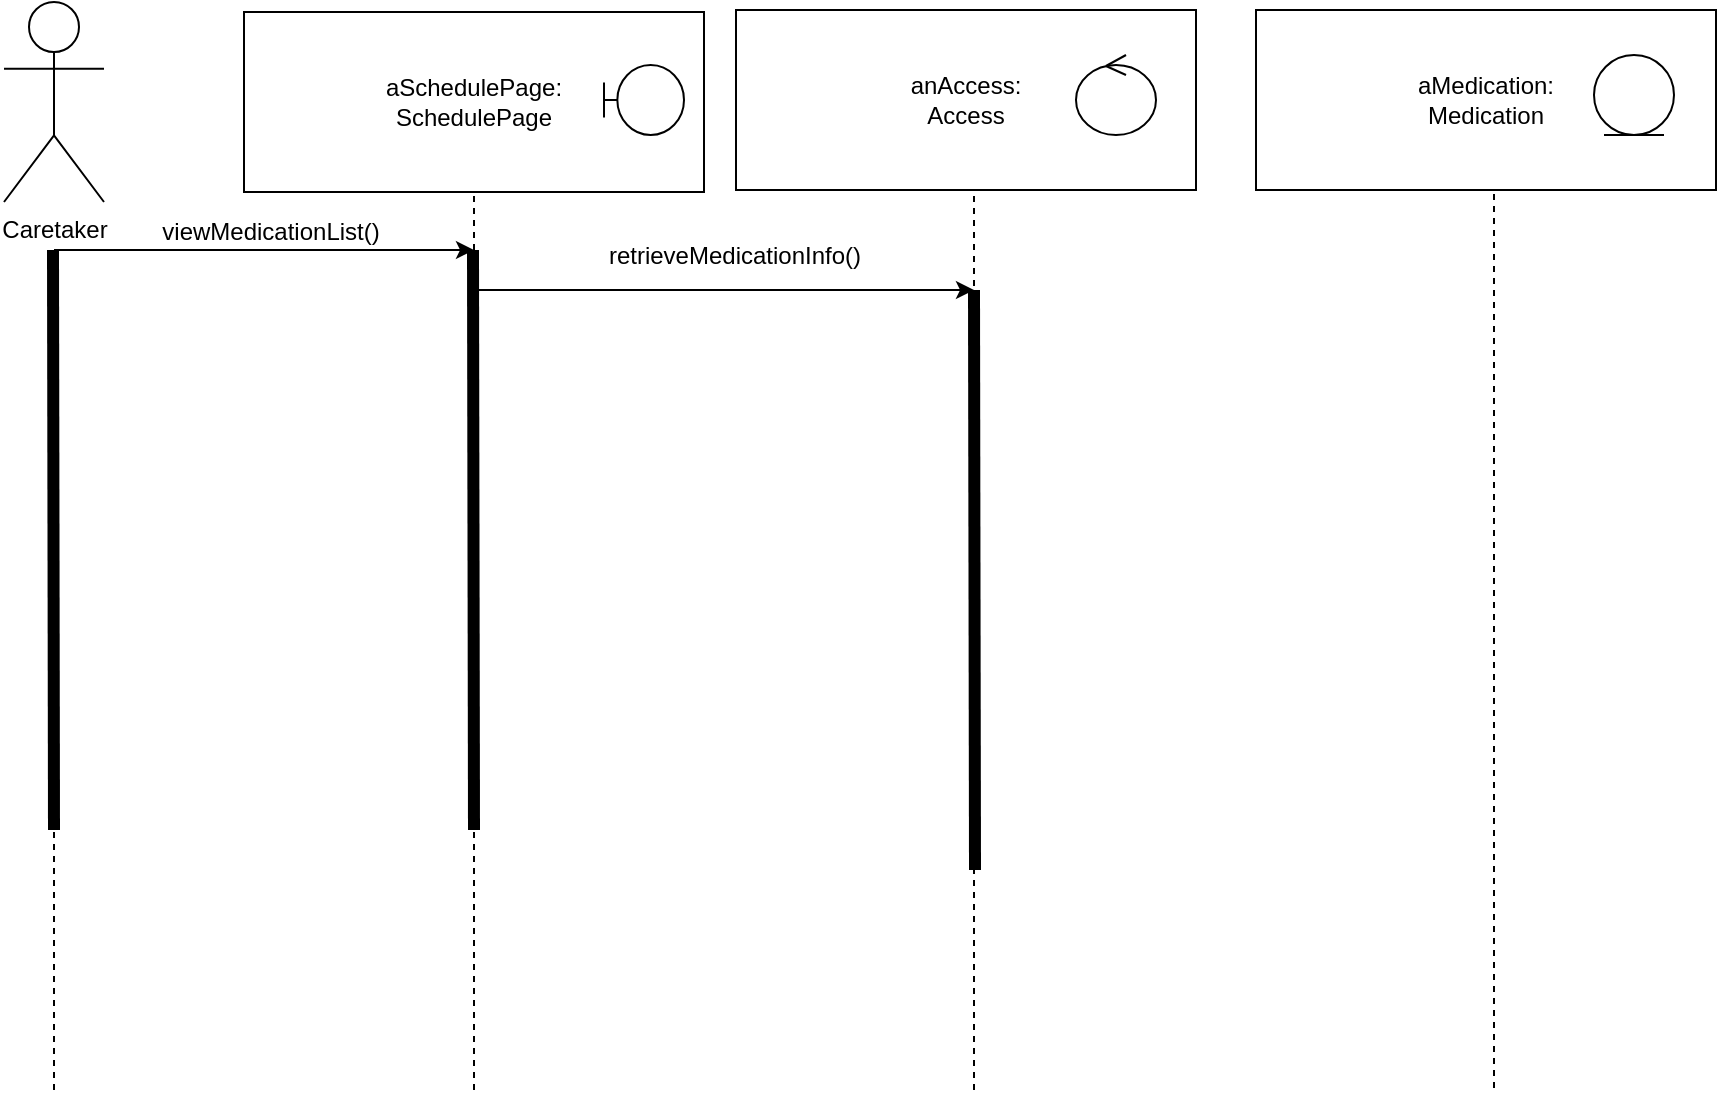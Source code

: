 <mxfile version="24.8.4">
  <diagram name="Page-1" id="e-cW1R_y-HCpv80R8FKl">
    <mxGraphModel dx="1050" dy="522" grid="1" gridSize="10" guides="1" tooltips="1" connect="1" arrows="1" fold="1" page="1" pageScale="1" pageWidth="850" pageHeight="1100" math="0" shadow="0">
      <root>
        <mxCell id="0" />
        <mxCell id="1" parent="0" />
        <mxCell id="uZ4d3hQCUZkd_1F2hXvp-1" value="aSchedulePage:&lt;div&gt;SchedulePage&lt;/div&gt;" style="html=1;whiteSpace=wrap;" vertex="1" parent="1">
          <mxGeometry x="195" y="181" width="230" height="90" as="geometry" />
        </mxCell>
        <mxCell id="uZ4d3hQCUZkd_1F2hXvp-2" value="" style="shape=umlBoundary;whiteSpace=wrap;html=1;" vertex="1" parent="1">
          <mxGeometry x="375" y="207.5" width="40" height="35" as="geometry" />
        </mxCell>
        <mxCell id="uZ4d3hQCUZkd_1F2hXvp-3" value="anAccess:&lt;div&gt;Access&lt;/div&gt;" style="html=1;whiteSpace=wrap;" vertex="1" parent="1">
          <mxGeometry x="441" y="180" width="230" height="90" as="geometry" />
        </mxCell>
        <mxCell id="uZ4d3hQCUZkd_1F2hXvp-4" value="" style="ellipse;shape=umlControl;whiteSpace=wrap;html=1;" vertex="1" parent="1">
          <mxGeometry x="611" y="202.5" width="40" height="40" as="geometry" />
        </mxCell>
        <mxCell id="uZ4d3hQCUZkd_1F2hXvp-5" value="Caretaker" style="shape=umlActor;verticalLabelPosition=bottom;verticalAlign=top;html=1;" vertex="1" parent="1">
          <mxGeometry x="75" y="176" width="50" height="100" as="geometry" />
        </mxCell>
        <mxCell id="uZ4d3hQCUZkd_1F2hXvp-12" value="aMedication:&lt;div&gt;Medication&lt;/div&gt;" style="html=1;whiteSpace=wrap;" vertex="1" parent="1">
          <mxGeometry x="701" y="180" width="230" height="90" as="geometry" />
        </mxCell>
        <mxCell id="uZ4d3hQCUZkd_1F2hXvp-13" value="" style="ellipse;shape=umlEntity;whiteSpace=wrap;html=1;" vertex="1" parent="1">
          <mxGeometry x="870" y="202.5" width="40" height="40" as="geometry" />
        </mxCell>
        <mxCell id="uZ4d3hQCUZkd_1F2hXvp-14" value="" style="endArrow=none;html=1;rounded=0;dashed=1;" edge="1" parent="1">
          <mxGeometry width="50" height="50" relative="1" as="geometry">
            <mxPoint x="100" y="720" as="sourcePoint" />
            <mxPoint x="100" y="300" as="targetPoint" />
          </mxGeometry>
        </mxCell>
        <mxCell id="uZ4d3hQCUZkd_1F2hXvp-15" value="" style="endArrow=none;html=1;rounded=0;dashed=1;entryX=0.5;entryY=1;entryDx=0;entryDy=0;" edge="1" parent="1" target="uZ4d3hQCUZkd_1F2hXvp-1">
          <mxGeometry width="50" height="50" relative="1" as="geometry">
            <mxPoint x="310" y="720" as="sourcePoint" />
            <mxPoint x="309.5" y="270" as="targetPoint" />
          </mxGeometry>
        </mxCell>
        <mxCell id="uZ4d3hQCUZkd_1F2hXvp-16" value="" style="endArrow=none;html=1;rounded=0;dashed=1;entryX=0.5;entryY=1;entryDx=0;entryDy=0;" edge="1" parent="1">
          <mxGeometry width="50" height="50" relative="1" as="geometry">
            <mxPoint x="560" y="720" as="sourcePoint" />
            <mxPoint x="560" y="271" as="targetPoint" />
          </mxGeometry>
        </mxCell>
        <mxCell id="uZ4d3hQCUZkd_1F2hXvp-17" value="" style="endArrow=none;html=1;rounded=0;dashed=1;entryX=0.5;entryY=1;entryDx=0;entryDy=0;" edge="1" parent="1">
          <mxGeometry width="50" height="50" relative="1" as="geometry">
            <mxPoint x="820" y="719" as="sourcePoint" />
            <mxPoint x="820" y="270" as="targetPoint" />
          </mxGeometry>
        </mxCell>
        <mxCell id="uZ4d3hQCUZkd_1F2hXvp-18" value="" style="endArrow=none;html=1;rounded=0;strokeWidth=6;" edge="1" parent="1">
          <mxGeometry width="50" height="50" relative="1" as="geometry">
            <mxPoint x="100" y="590" as="sourcePoint" />
            <mxPoint x="99.5" y="300" as="targetPoint" />
          </mxGeometry>
        </mxCell>
        <mxCell id="uZ4d3hQCUZkd_1F2hXvp-19" value="" style="endArrow=none;html=1;rounded=0;strokeWidth=6;" edge="1" parent="1">
          <mxGeometry width="50" height="50" relative="1" as="geometry">
            <mxPoint x="310" y="590" as="sourcePoint" />
            <mxPoint x="309.5" y="300" as="targetPoint" />
          </mxGeometry>
        </mxCell>
        <mxCell id="uZ4d3hQCUZkd_1F2hXvp-20" value="" style="endArrow=classic;html=1;rounded=0;" edge="1" parent="1">
          <mxGeometry width="50" height="50" relative="1" as="geometry">
            <mxPoint x="100" y="300" as="sourcePoint" />
            <mxPoint x="310" y="300" as="targetPoint" />
          </mxGeometry>
        </mxCell>
        <mxCell id="uZ4d3hQCUZkd_1F2hXvp-21" value="viewMedicationList()" style="text;html=1;align=center;verticalAlign=middle;resizable=0;points=[];autosize=1;strokeColor=none;fillColor=none;" vertex="1" parent="1">
          <mxGeometry x="143" y="276" width="130" height="30" as="geometry" />
        </mxCell>
        <mxCell id="uZ4d3hQCUZkd_1F2hXvp-22" value="" style="endArrow=none;html=1;rounded=0;strokeWidth=6;" edge="1" parent="1">
          <mxGeometry width="50" height="50" relative="1" as="geometry">
            <mxPoint x="560.5" y="610" as="sourcePoint" />
            <mxPoint x="560" y="320" as="targetPoint" />
          </mxGeometry>
        </mxCell>
        <mxCell id="uZ4d3hQCUZkd_1F2hXvp-23" value="" style="endArrow=classic;html=1;rounded=0;" edge="1" parent="1">
          <mxGeometry width="50" height="50" relative="1" as="geometry">
            <mxPoint x="310" y="320" as="sourcePoint" />
            <mxPoint x="560" y="320" as="targetPoint" />
          </mxGeometry>
        </mxCell>
        <mxCell id="uZ4d3hQCUZkd_1F2hXvp-24" value="retrieveMedicationInfo()" style="text;html=1;align=center;verticalAlign=middle;resizable=0;points=[];autosize=1;strokeColor=none;fillColor=none;" vertex="1" parent="1">
          <mxGeometry x="365" y="288" width="150" height="30" as="geometry" />
        </mxCell>
      </root>
    </mxGraphModel>
  </diagram>
</mxfile>
